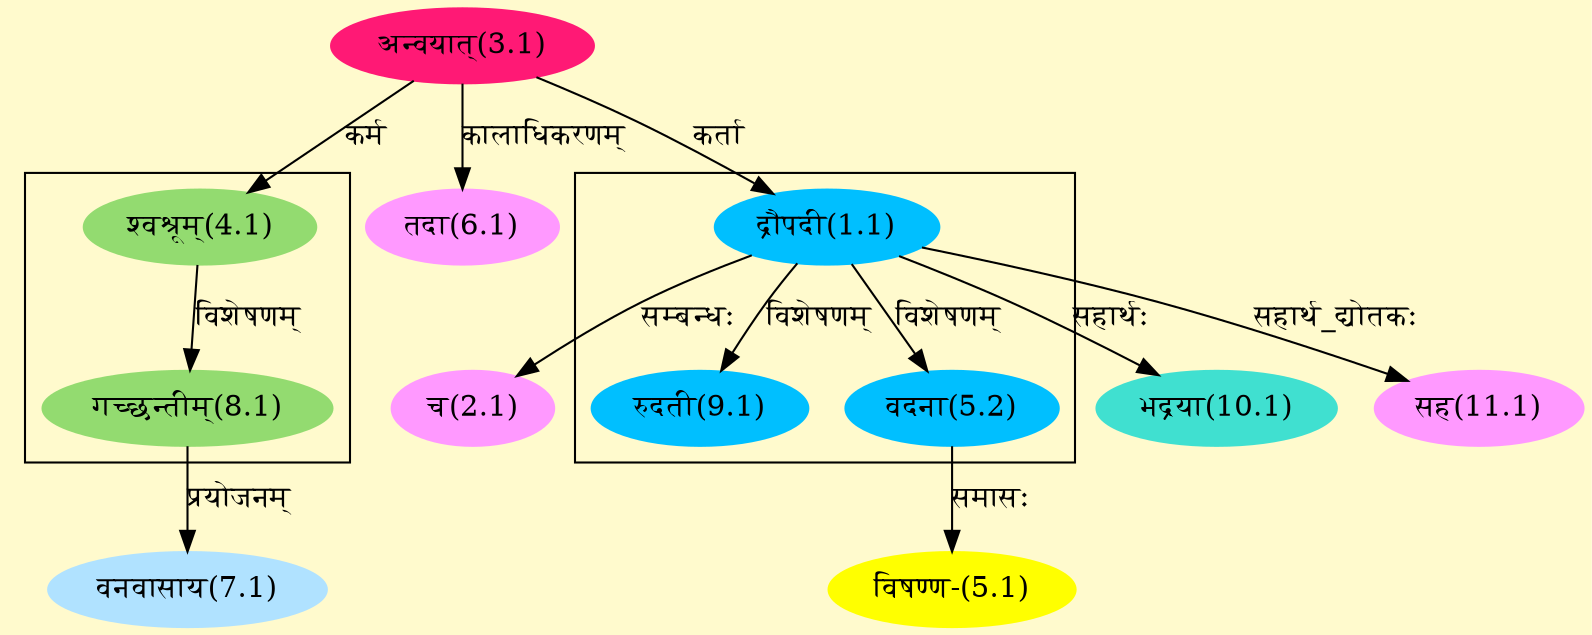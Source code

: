 digraph G{
rankdir=BT;
 compound=true;
 bgcolor="lemonchiffon1";

subgraph cluster_1{
Node5_2 [style=filled, color="#00BFFF" label = "वदना(5.2)"]
Node1_1 [style=filled, color="#00BFFF" label = "द्रौपदी(1.1)"]
Node9_1 [style=filled, color="#00BFFF" label = "रुदती(9.1)"]

}

subgraph cluster_2{
Node8_1 [style=filled, color="#93DB70" label = "गच्छन्तीम्(8.1)"]
Node4_1 [style=filled, color="#93DB70" label = "श्वश्रूम्(4.1)"]

}
Node1_1 [style=filled, color="#00BFFF" label = "द्रौपदी(1.1)"]
Node3_1 [style=filled, color="#FF1975" label = "अन्वयात्(3.1)"]
Node2_1 [style=filled, color="#FF99FF" label = "च(2.1)"]
Node [style=filled, color="" label = "()"]
Node4_1 [style=filled, color="#93DB70" label = "श्वश्रूम्(4.1)"]
Node5_1 [style=filled, color="#FFFF00" label = "विषण्ण-(5.1)"]
Node5_2 [style=filled, color="#00BFFF" label = "वदना(5.2)"]
Node6_1 [style=filled, color="#FF99FF" label = "तदा(6.1)"]
Node7_1 [style=filled, color="#B0E2FF" label = "वनवासाय(7.1)"]
Node8_1 [style=filled, color="#93DB70" label = "गच्छन्तीम्(8.1)"]
Node10_1 [style=filled, color="#40E0D0" label = "भद्रया(10.1)"]
Node11_1 [style=filled, color="#FF99FF" label = "सह(11.1)"]
/* Start of Relations section */

Node1_1 -> Node3_1 [  label="कर्ता"  dir="back" ]
Node2_1 -> Node1_1 [  label="सम्बन्धः"  dir="back" ]
Node4_1 -> Node3_1 [  label="कर्म"  dir="back" ]
Node5_1 -> Node5_2 [  label="समासः"  dir="back" ]
Node5_2 -> Node1_1 [  label="विशेषणम्"  dir="back" ]
Node6_1 -> Node3_1 [  label="कालाधिकरणम्"  dir="back" ]
Node7_1 -> Node8_1 [  label="प्रयोजनम्"  dir="back" ]
Node8_1 -> Node4_1 [  label="विशेषणम्"  dir="back" ]
Node9_1 -> Node1_1 [  label="विशेषणम्"  dir="back" ]
Node10_1 -> Node1_1 [  label="सहार्थः"  dir="back" ]
Node11_1 -> Node1_1 [  label="सहार्थ_द्योतकः"  dir="back" ]
}
